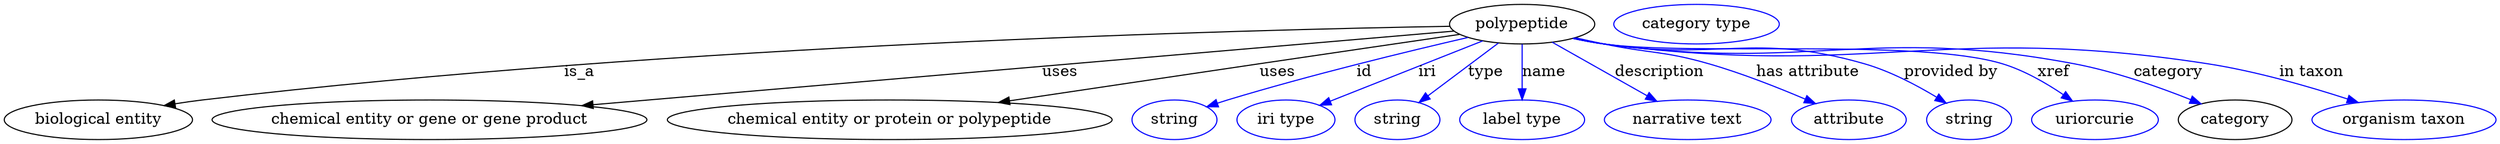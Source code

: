 digraph {
	graph [bb="0,0,2254.3,123"];
	node [label="\N"];
	polypeptide	[height=0.5,
		label=polypeptide,
		pos="1374.1,105",
		width=1.8234];
	"biological entity"	[height=0.5,
		pos="85.142,18",
		width=2.3651];
	polypeptide -> "biological entity"	[label=is_a,
		lp="521.14,61.5",
		pos="e,144.65,30.893 1308.8,103.08 1128.4,99.937 608.11,86.802 179.14,36 171.18,35.057 162.87,33.864 154.64,32.549"];
	"chemical entity or gene or gene product"	[height=0.5,
		pos="385.14,18",
		width=5.4703];
	polypeptide -> "chemical entity or gene or gene product"	[label=uses,
		lp="955.64,61.5",
		pos="e,523.42,30.885 1312.3,98.683 1158.2,85.439 753.8,50.684 533.45,31.746"];
	"chemical entity or protein or polypeptide"	[height=0.5,
		pos="801.14,18",
		width=5.5967];
	polypeptide -> "chemical entity or protein or polypeptide"	[label=uses,
		lp="1152.6,61.5",
		pos="e,899.71,33.769 1317.4,95.69 1269.2,88.619 1198.1,78.181 1136.1,69 1060.5,57.79 975.22,45.064 909.65,35.256"];
	id	[color=blue,
		height=0.5,
		label=string,
		pos="1059.1,18",
		width=1.0652];
	polypeptide -> id	[color=blue,
		label=id,
		lp="1231.1,61.5",
		pos="e,1088.2,29.766 1325.1,92.913 1271.2,80.425 1182.4,58.868 1107.1,36 1104.1,35.062 1100.9,34.046 1097.7,32.993",
		style=solid];
	iri	[color=blue,
		height=0.5,
		label="iri type",
		pos="1160.1,18",
		width=1.2277];
	polypeptide -> iri	[color=blue,
		label=iri,
		lp="1288.1,61.5",
		pos="e,1190.9,31.204 1338.3,89.773 1300.2,74.623 1240,50.7 1200.2,34.929",
		style=solid];
	type	[color=blue,
		height=0.5,
		label=string,
		pos="1261.1,18",
		width=1.0652];
	polypeptide -> type	[color=blue,
		label=type,
		lp="1341.1,61.5",
		pos="e,1280.7,33.707 1352.6,87.812 1334.5,74.156 1308.4,54.526 1288.7,39.724",
		style=solid];
	name	[color=blue,
		height=0.5,
		label="label type",
		pos="1374.1,18",
		width=1.5707];
	polypeptide -> name	[color=blue,
		label=name,
		lp="1394.1,61.5",
		pos="e,1374.1,36.175 1374.1,86.799 1374.1,75.163 1374.1,59.548 1374.1,46.237",
		style=solid];
	description	[color=blue,
		height=0.5,
		label="narrative text",
		pos="1524.1,18",
		width=2.0943];
	polypeptide -> description	[color=blue,
		label=description,
		lp="1498.6,61.5",
		pos="e,1496.2,34.855 1401.3,88.607 1425.3,74.998 1460.6,55.025 1487.2,39.96",
		style=solid];
	"has attribute"	[color=blue,
		height=0.5,
		label=attribute,
		pos="1669.1,18",
		width=1.4443];
	polypeptide -> "has attribute"	[color=blue,
		label="has attribute",
		lp="1633.1,61.5",
		pos="e,1639.2,32.78 1422.2,92.666 1430.9,90.718 1439.8,88.757 1448.1,87 1490.2,78.188 1501.9,80.98 1543.1,69 1572.9,60.37 1605.3,47.408 \
1629.8,36.844",
		style=solid];
	"provided by"	[color=blue,
		height=0.5,
		label=string,
		pos="1777.1,18",
		width=1.0652];
	polypeptide -> "provided by"	[color=blue,
		label="provided by",
		lp="1761.6,61.5",
		pos="e,1756.4,33.41 1420.5,92.229 1429.6,90.233 1439.2,88.368 1448.1,87 1552.1,71.179 1583.2,98.547 1684.1,69 1706.8,62.379 1730.1,49.795 \
1747.8,38.908",
		style=solid];
	xref	[color=blue,
		height=0.5,
		label=uriorcurie,
		pos="1891.1,18",
		width=1.5887];
	polypeptide -> xref	[color=blue,
		label=xref,
		lp="1854.6,61.5",
		pos="e,1871,35.035 1420.1,92.127 1429.3,90.114 1439,88.268 1448.1,87 1527.5,75.99 1731.5,92.371 1808.1,69 1827.6,63.051 1847.3,51.526 \
1862.6,41.039",
		style=solid];
	category	[height=0.5,
		pos="2018.1,18",
		width=1.4263];
	polypeptide -> category	[color=blue,
		label=category,
		lp="1957.6,61.5",
		pos="e,1987.5,32.504 1420.1,92.071 1429.3,90.063 1439,88.233 1448.1,87 1635.5,61.729 1687.4,104.18 1873.1,69 1909.7,62.077 1949.5,47.819 \
1978.2,36.294",
		style=solid];
	"in taxon"	[color=blue,
		height=0.5,
		label="organism taxon",
		pos="2171.1,18",
		width=2.3109];
	polypeptide -> "in taxon"	[color=blue,
		label="in taxon",
		lp="2087.1,61.5",
		pos="e,2129.7,33.714 1420.1,92.004 1429.3,90.001 1439,88.191 1448.1,87 1688.5,55.724 1753.6,106.04 1993.1,69 2036.8,62.252 2084.9,48.318 \
2120.1,36.87",
		style=solid];
	"named thing_category"	[color=blue,
		height=0.5,
		label="category type",
		pos="1532.1,105",
		width=2.0762];
}
